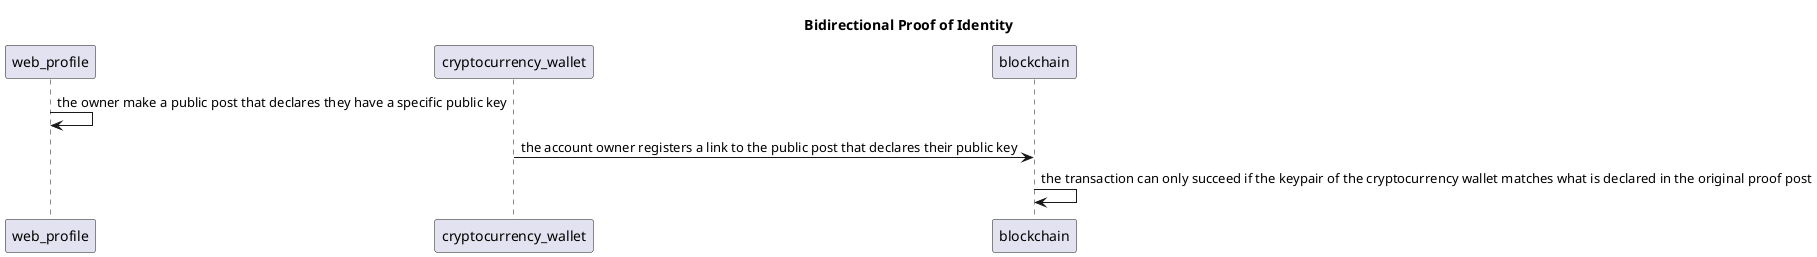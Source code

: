 @startuml Proof of Identity Through Bidirectional Linking
title Bidirectional Proof of Identity
participant web_profile
participant cryptocurrency_wallet
participant blockchain
web_profile -> web_profile: the owner make a public post that declares they have a specific public key
cryptocurrency_wallet -> blockchain: the account owner registers a link to the public post that declares their public key
blockchain -> blockchain: the transaction can only succeed if the keypair of the cryptocurrency wallet matches what is declared in the original proof post
@enduml